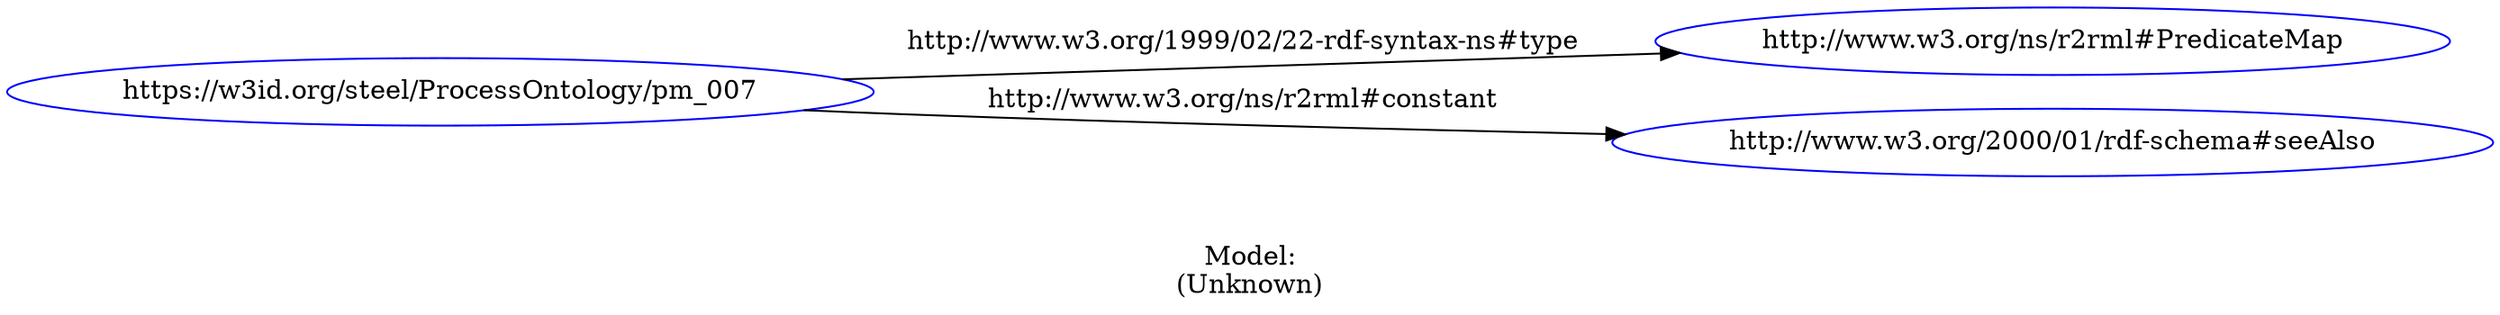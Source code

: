 digraph {
	rankdir = LR;
	charset="utf-8";

	"Rhttps://w3id.org/steel/ProcessOntology/pm_007" -> "Rhttp://www.w3.org/ns/r2rml#PredicateMap" [ label="http://www.w3.org/1999/02/22-rdf-syntax-ns#type" ];
	"Rhttps://w3id.org/steel/ProcessOntology/pm_007" -> "Rhttp://www.w3.org/2000/01/rdf-schema#seeAlso" [ label="http://www.w3.org/ns/r2rml#constant" ];

	// Resources
	"Rhttps://w3id.org/steel/ProcessOntology/pm_007" [ label="https://w3id.org/steel/ProcessOntology/pm_007", shape = ellipse, color = blue ];
	"Rhttp://www.w3.org/ns/r2rml#PredicateMap" [ label="http://www.w3.org/ns/r2rml#PredicateMap", shape = ellipse, color = blue ];
	"Rhttp://www.w3.org/2000/01/rdf-schema#seeAlso" [ label="http://www.w3.org/2000/01/rdf-schema#seeAlso", shape = ellipse, color = blue ];

	// Anonymous nodes

	// Literals

	label="\n\nModel:\n(Unknown)";
}
